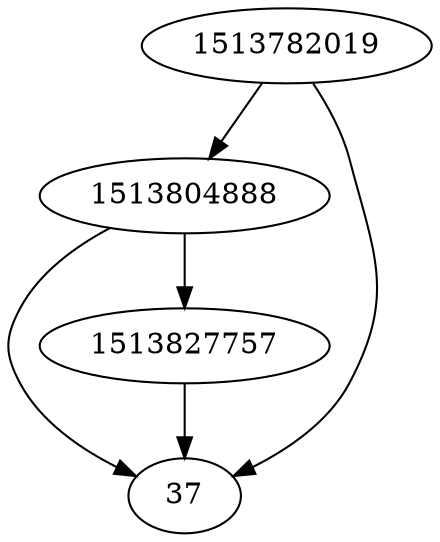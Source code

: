 strict digraph  {
1513804888;
1513782019;
37;
1513827757;
1513804888 -> 37;
1513804888 -> 1513827757;
1513782019 -> 37;
1513782019 -> 1513804888;
1513827757 -> 37;
}
